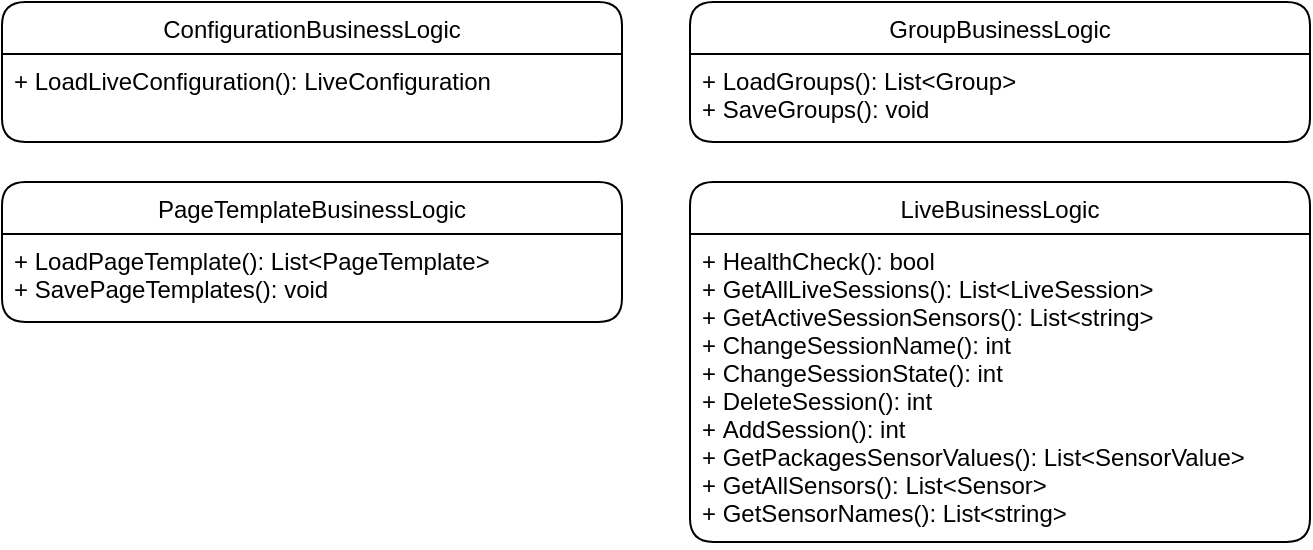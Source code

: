 <mxfile version="14.5.1" type="device"><diagram id="C5RBs43oDa-KdzZeNtuy" name="Page-1"><mxGraphModel dx="1088" dy="968" grid="1" gridSize="10" guides="1" tooltips="1" connect="1" arrows="1" fold="1" page="1" pageScale="1" pageWidth="827" pageHeight="1169" math="0" shadow="0"><root><mxCell id="WIyWlLk6GJQsqaUBKTNV-0"/><mxCell id="WIyWlLk6GJQsqaUBKTNV-1" parent="WIyWlLk6GJQsqaUBKTNV-0"/><mxCell id="zkfFHV4jXpPFQw0GAbJ--6" value="ConfigurationBusinessLogic" style="swimlane;fontStyle=0;align=center;verticalAlign=top;childLayout=stackLayout;horizontal=1;startSize=26;horizontalStack=0;resizeParent=1;resizeLast=0;collapsible=1;marginBottom=0;shadow=0;strokeWidth=1;rounded=1;" parent="WIyWlLk6GJQsqaUBKTNV-1" vertex="1"><mxGeometry x="70" y="360" width="310" height="70" as="geometry"><mxRectangle x="130" y="380" width="160" height="26" as="alternateBounds"/></mxGeometry></mxCell><mxCell id="zkfFHV4jXpPFQw0GAbJ--10" value="+ LoadLiveConfiguration(): LiveConfiguration" style="text;align=left;verticalAlign=top;spacingLeft=4;spacingRight=4;overflow=hidden;rotatable=0;points=[[0,0.5],[1,0.5]];portConstraint=eastwest;fontStyle=0;rounded=1;" parent="zkfFHV4jXpPFQw0GAbJ--6" vertex="1"><mxGeometry y="26" width="310" height="26" as="geometry"/></mxCell><mxCell id="u4p3wgbWuqlGt3roxmlZ-0" value="GroupBusinessLogic" style="swimlane;fontStyle=0;align=center;verticalAlign=top;childLayout=stackLayout;horizontal=1;startSize=26;horizontalStack=0;resizeParent=1;resizeLast=0;collapsible=1;marginBottom=0;shadow=0;strokeWidth=1;rounded=1;" vertex="1" parent="WIyWlLk6GJQsqaUBKTNV-1"><mxGeometry x="414" y="360" width="310" height="70" as="geometry"><mxRectangle x="130" y="380" width="160" height="26" as="alternateBounds"/></mxGeometry></mxCell><mxCell id="u4p3wgbWuqlGt3roxmlZ-1" value="+ LoadGroups(): List&lt;Group&gt;&#10;+ SaveGroups(): void" style="text;align=left;verticalAlign=top;spacingLeft=4;spacingRight=4;overflow=hidden;rotatable=0;points=[[0,0.5],[1,0.5]];portConstraint=eastwest;fontStyle=0;rounded=1;" vertex="1" parent="u4p3wgbWuqlGt3roxmlZ-0"><mxGeometry y="26" width="310" height="44" as="geometry"/></mxCell><mxCell id="u4p3wgbWuqlGt3roxmlZ-2" value="PageTemplateBusinessLogic" style="swimlane;fontStyle=0;align=center;verticalAlign=top;childLayout=stackLayout;horizontal=1;startSize=26;horizontalStack=0;resizeParent=1;resizeLast=0;collapsible=1;marginBottom=0;shadow=0;strokeWidth=1;rounded=1;" vertex="1" parent="WIyWlLk6GJQsqaUBKTNV-1"><mxGeometry x="70" y="450" width="310" height="70" as="geometry"><mxRectangle x="130" y="380" width="160" height="26" as="alternateBounds"/></mxGeometry></mxCell><mxCell id="u4p3wgbWuqlGt3roxmlZ-3" value="+ LoadPageTemplate(): List&lt;PageTemplate&gt;&#10;+ SavePageTemplates(): void" style="text;align=left;verticalAlign=top;spacingLeft=4;spacingRight=4;overflow=hidden;rotatable=0;points=[[0,0.5],[1,0.5]];portConstraint=eastwest;fontStyle=0;rounded=1;" vertex="1" parent="u4p3wgbWuqlGt3roxmlZ-2"><mxGeometry y="26" width="310" height="44" as="geometry"/></mxCell><mxCell id="u4p3wgbWuqlGt3roxmlZ-4" value="LiveBusinessLogic" style="swimlane;fontStyle=0;align=center;verticalAlign=top;childLayout=stackLayout;horizontal=1;startSize=26;horizontalStack=0;resizeParent=1;resizeLast=0;collapsible=1;marginBottom=0;shadow=0;strokeWidth=1;rounded=1;" vertex="1" parent="WIyWlLk6GJQsqaUBKTNV-1"><mxGeometry x="414" y="450" width="310" height="180" as="geometry"><mxRectangle x="130" y="380" width="160" height="26" as="alternateBounds"/></mxGeometry></mxCell><mxCell id="u4p3wgbWuqlGt3roxmlZ-5" value="+ HealthCheck(): bool&#10;+ GetAllLiveSessions(): List&lt;LiveSession&gt;&#10;+ GetActiveSessionSensors(): List&lt;string&gt;&#10;+ ChangeSessionName(): int&#10;+ ChangeSessionState(): int&#10;+ DeleteSession(): int&#10;+ AddSession(): int&#10;+ GetPackagesSensorValues(): List&lt;SensorValue&gt;&#10;+ GetAllSensors(): List&lt;Sensor&gt;&#10;+ GetSensorNames(): List&lt;string&gt;" style="text;align=left;verticalAlign=top;spacingLeft=4;spacingRight=4;overflow=hidden;rotatable=0;points=[[0,0.5],[1,0.5]];portConstraint=eastwest;fontStyle=0;rounded=1;" vertex="1" parent="u4p3wgbWuqlGt3roxmlZ-4"><mxGeometry y="26" width="310" height="154" as="geometry"/></mxCell></root></mxGraphModel></diagram></mxfile>